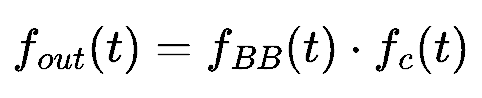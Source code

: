 <mxfile version="26.0.11">
  <diagram name="Page-1" id="lCcGunZqnqozIDzteoiA">
    <mxGraphModel dx="574" dy="329" grid="1" gridSize="10" guides="1" tooltips="1" connect="1" arrows="1" fold="1" page="1" pageScale="1" pageWidth="850" pageHeight="1100" math="1" shadow="0">
      <root>
        <mxCell id="0" />
        <mxCell id="1" parent="0" />
        <mxCell id="1eH6ub5CrHDPnZLHbSoY-13" value="&lt;div&gt;$$f_{out}(t) = f_{BB}(t) \cdot f_{c}(t)$$&lt;/div&gt;" style="text;html=1;align=center;verticalAlign=middle;whiteSpace=wrap;rounded=0;strokeWidth=2;fontSize=20;" vertex="1" parent="1">
          <mxGeometry x="310" y="430" width="240" height="30" as="geometry" />
        </mxCell>
      </root>
    </mxGraphModel>
  </diagram>
</mxfile>
